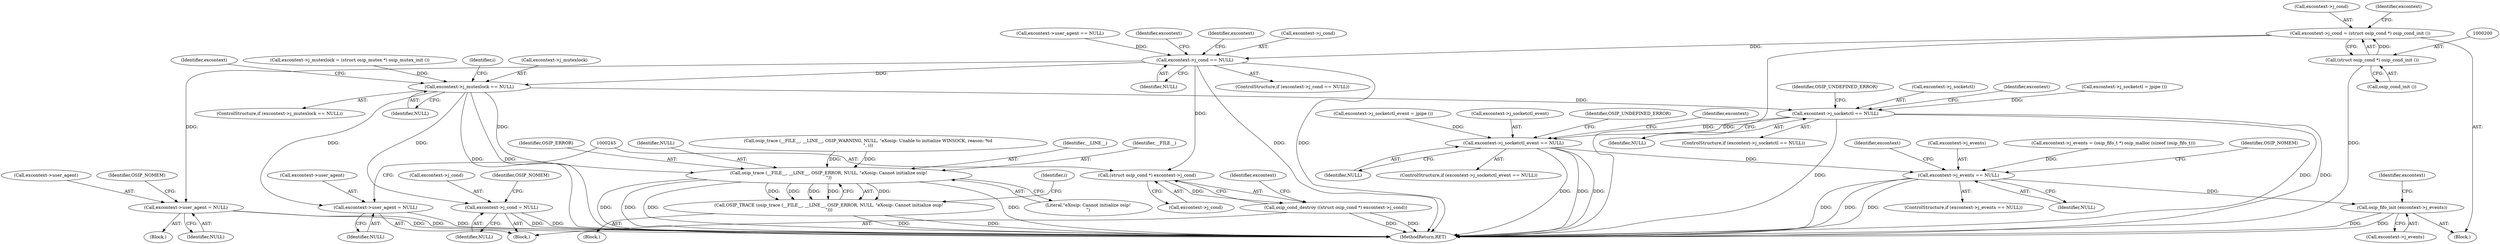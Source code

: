 digraph "0_savannah_2549e421c14aff886629b8482c14af800f411070@pointer" {
"1000195" [label="(Call,excontext->j_cond = (struct osip_cond *) osip_cond_init ())"];
"1000199" [label="(Call,(struct osip_cond *) osip_cond_init ())"];
"1000203" [label="(Call,excontext->j_cond == NULL)"];
"1000213" [label="(Call,excontext->user_agent = NULL)"];
"1000228" [label="(Call,excontext->j_mutexlock == NULL)"];
"1000238" [label="(Call,excontext->user_agent = NULL)"];
"1000249" [label="(Call,excontext->j_cond = NULL)"];
"1000267" [label="(Call,osip_trace (__FILE__, __LINE__, OSIP_ERROR, NULL, \"eXosip: Cannot initialize osip!\n\"))"];
"1000266" [label="(Call,OSIP_TRACE (osip_trace (__FILE__, __LINE__, OSIP_ERROR, NULL, \"eXosip: Cannot initialize osip!\n\")))"];
"1000292" [label="(Call,excontext->j_socketctl == NULL)"];
"1000305" [label="(Call,excontext->j_socketctl_event == NULL)"];
"1000322" [label="(Call,excontext->j_events == NULL)"];
"1000329" [label="(Call,osip_fifo_init (excontext->j_events))"];
"1000244" [label="(Call,(struct osip_cond *) excontext->j_cond)"];
"1000243" [label="(Call,osip_cond_destroy ((struct osip_cond *) excontext->j_cond))"];
"1000292" [label="(Call,excontext->j_socketctl == NULL)"];
"1000242" [label="(Identifier,NULL)"];
"1000236" [label="(Identifier,excontext)"];
"1000326" [label="(Identifier,NULL)"];
"1000250" [label="(Call,excontext->j_cond)"];
"1000196" [label="(Call,excontext->j_cond)"];
"1000330" [label="(Call,excontext->j_events)"];
"1000243" [label="(Call,osip_cond_destroy ((struct osip_cond *) excontext->j_cond))"];
"1000321" [label="(ControlStructure,if (excontext->j_events == NULL))"];
"1000220" [label="(Call,excontext->j_mutexlock = (struct osip_mutex *) osip_mutex_init ())"];
"1000267" [label="(Call,osip_trace (__FILE__, __LINE__, OSIP_ERROR, NULL, \"eXosip: Cannot initialize osip!\n\"))"];
"1000311" [label="(Identifier,OSIP_UNDEFINED_ERROR)"];
"1000314" [label="(Identifier,excontext)"];
"1000246" [label="(Call,excontext->j_cond)"];
"1000257" [label="(Identifier,i)"];
"1000232" [label="(Identifier,NULL)"];
"1000335" [label="(Identifier,excontext)"];
"1000291" [label="(ControlStructure,if (excontext->j_socketctl == NULL))"];
"1000270" [label="(Identifier,OSIP_ERROR)"];
"1000331" [label="(Identifier,excontext)"];
"1000222" [label="(Identifier,excontext)"];
"1000249" [label="(Call,excontext->j_cond = NULL)"];
"1000205" [label="(Identifier,excontext)"];
"1000301" [label="(Identifier,excontext)"];
"1000204" [label="(Call,excontext->j_cond)"];
"1000213" [label="(Call,excontext->user_agent = NULL)"];
"1000323" [label="(Call,excontext->j_events)"];
"1000286" [label="(Call,excontext->j_socketctl = jpipe ())"];
"1000251" [label="(Identifier,excontext)"];
"1000305" [label="(Call,excontext->j_socketctl_event == NULL)"];
"1000161" [label="(Call,excontext->user_agent == NULL)"];
"1000219" [label="(Identifier,OSIP_NOMEM)"];
"1000271" [label="(Identifier,NULL)"];
"1000309" [label="(Identifier,NULL)"];
"1000214" [label="(Call,excontext->user_agent)"];
"1000203" [label="(Call,excontext->j_cond == NULL)"];
"1000298" [label="(Identifier,OSIP_UNDEFINED_ERROR)"];
"1000312" [label="(Call,excontext->j_events = (osip_fifo_t *) osip_malloc (sizeof (osip_fifo_t)))"];
"1000299" [label="(Call,excontext->j_socketctl_event = jpipe ())"];
"1000211" [label="(Identifier,excontext)"];
"1000217" [label="(Identifier,NULL)"];
"1000229" [label="(Call,excontext->j_mutexlock)"];
"1000153" [label="(Call,osip_trace (__FILE__, __LINE__, OSIP_WARNING, NULL, \"eXosip: Unable to initialize WINSOCK, reason: %d\n\", i))"];
"1000266" [label="(Call,OSIP_TRACE (osip_trace (__FILE__, __LINE__, OSIP_ERROR, NULL, \"eXosip: Cannot initialize osip!\n\")))"];
"1000207" [label="(Identifier,NULL)"];
"1000265" [label="(Block,)"];
"1000293" [label="(Call,excontext->j_socketctl)"];
"1000255" [label="(Identifier,OSIP_NOMEM)"];
"1000304" [label="(ControlStructure,if (excontext->j_socketctl_event == NULL))"];
"1000322" [label="(Call,excontext->j_events == NULL)"];
"1000106" [label="(Block,)"];
"1000228" [label="(Call,excontext->j_mutexlock == NULL)"];
"1000202" [label="(ControlStructure,if (excontext->j_cond == NULL))"];
"1000233" [label="(Block,)"];
"1000244" [label="(Call,(struct osip_cond *) excontext->j_cond)"];
"1000269" [label="(Identifier,__LINE__)"];
"1000253" [label="(Identifier,NULL)"];
"1000195" [label="(Call,excontext->j_cond = (struct osip_cond *) osip_cond_init ())"];
"1000329" [label="(Call,osip_fifo_init (excontext->j_events))"];
"1000238" [label="(Call,excontext->user_agent = NULL)"];
"1000201" [label="(Call,osip_cond_init ())"];
"1000272" [label="(Literal,\"eXosip: Cannot initialize osip!\n\")"];
"1000268" [label="(Identifier,__FILE__)"];
"1000306" [label="(Call,excontext->j_socketctl_event)"];
"1000274" [label="(Identifier,i)"];
"1000328" [label="(Identifier,OSIP_NOMEM)"];
"1000208" [label="(Block,)"];
"1000199" [label="(Call,(struct osip_cond *) osip_cond_init ())"];
"1000389" [label="(MethodReturn,RET)"];
"1000239" [label="(Call,excontext->user_agent)"];
"1000227" [label="(ControlStructure,if (excontext->j_mutexlock == NULL))"];
"1000296" [label="(Identifier,NULL)"];
"1000195" -> "1000106"  [label="AST: "];
"1000195" -> "1000199"  [label="CFG: "];
"1000196" -> "1000195"  [label="AST: "];
"1000199" -> "1000195"  [label="AST: "];
"1000205" -> "1000195"  [label="CFG: "];
"1000195" -> "1000389"  [label="DDG: "];
"1000199" -> "1000195"  [label="DDG: "];
"1000195" -> "1000203"  [label="DDG: "];
"1000199" -> "1000201"  [label="CFG: "];
"1000200" -> "1000199"  [label="AST: "];
"1000201" -> "1000199"  [label="AST: "];
"1000199" -> "1000389"  [label="DDG: "];
"1000203" -> "1000202"  [label="AST: "];
"1000203" -> "1000207"  [label="CFG: "];
"1000204" -> "1000203"  [label="AST: "];
"1000207" -> "1000203"  [label="AST: "];
"1000211" -> "1000203"  [label="CFG: "];
"1000222" -> "1000203"  [label="CFG: "];
"1000203" -> "1000389"  [label="DDG: "];
"1000203" -> "1000389"  [label="DDG: "];
"1000161" -> "1000203"  [label="DDG: "];
"1000203" -> "1000213"  [label="DDG: "];
"1000203" -> "1000228"  [label="DDG: "];
"1000203" -> "1000244"  [label="DDG: "];
"1000213" -> "1000208"  [label="AST: "];
"1000213" -> "1000217"  [label="CFG: "];
"1000214" -> "1000213"  [label="AST: "];
"1000217" -> "1000213"  [label="AST: "];
"1000219" -> "1000213"  [label="CFG: "];
"1000213" -> "1000389"  [label="DDG: "];
"1000213" -> "1000389"  [label="DDG: "];
"1000228" -> "1000227"  [label="AST: "];
"1000228" -> "1000232"  [label="CFG: "];
"1000229" -> "1000228"  [label="AST: "];
"1000232" -> "1000228"  [label="AST: "];
"1000236" -> "1000228"  [label="CFG: "];
"1000257" -> "1000228"  [label="CFG: "];
"1000228" -> "1000389"  [label="DDG: "];
"1000228" -> "1000389"  [label="DDG: "];
"1000220" -> "1000228"  [label="DDG: "];
"1000228" -> "1000238"  [label="DDG: "];
"1000228" -> "1000249"  [label="DDG: "];
"1000228" -> "1000267"  [label="DDG: "];
"1000228" -> "1000292"  [label="DDG: "];
"1000238" -> "1000233"  [label="AST: "];
"1000238" -> "1000242"  [label="CFG: "];
"1000239" -> "1000238"  [label="AST: "];
"1000242" -> "1000238"  [label="AST: "];
"1000245" -> "1000238"  [label="CFG: "];
"1000238" -> "1000389"  [label="DDG: "];
"1000249" -> "1000233"  [label="AST: "];
"1000249" -> "1000253"  [label="CFG: "];
"1000250" -> "1000249"  [label="AST: "];
"1000253" -> "1000249"  [label="AST: "];
"1000255" -> "1000249"  [label="CFG: "];
"1000249" -> "1000389"  [label="DDG: "];
"1000249" -> "1000389"  [label="DDG: "];
"1000267" -> "1000266"  [label="AST: "];
"1000267" -> "1000272"  [label="CFG: "];
"1000268" -> "1000267"  [label="AST: "];
"1000269" -> "1000267"  [label="AST: "];
"1000270" -> "1000267"  [label="AST: "];
"1000271" -> "1000267"  [label="AST: "];
"1000272" -> "1000267"  [label="AST: "];
"1000266" -> "1000267"  [label="CFG: "];
"1000267" -> "1000389"  [label="DDG: "];
"1000267" -> "1000389"  [label="DDG: "];
"1000267" -> "1000389"  [label="DDG: "];
"1000267" -> "1000389"  [label="DDG: "];
"1000267" -> "1000266"  [label="DDG: "];
"1000267" -> "1000266"  [label="DDG: "];
"1000267" -> "1000266"  [label="DDG: "];
"1000267" -> "1000266"  [label="DDG: "];
"1000267" -> "1000266"  [label="DDG: "];
"1000153" -> "1000267"  [label="DDG: "];
"1000153" -> "1000267"  [label="DDG: "];
"1000266" -> "1000265"  [label="AST: "];
"1000274" -> "1000266"  [label="CFG: "];
"1000266" -> "1000389"  [label="DDG: "];
"1000266" -> "1000389"  [label="DDG: "];
"1000292" -> "1000291"  [label="AST: "];
"1000292" -> "1000296"  [label="CFG: "];
"1000293" -> "1000292"  [label="AST: "];
"1000296" -> "1000292"  [label="AST: "];
"1000298" -> "1000292"  [label="CFG: "];
"1000301" -> "1000292"  [label="CFG: "];
"1000292" -> "1000389"  [label="DDG: "];
"1000292" -> "1000389"  [label="DDG: "];
"1000292" -> "1000389"  [label="DDG: "];
"1000286" -> "1000292"  [label="DDG: "];
"1000292" -> "1000305"  [label="DDG: "];
"1000305" -> "1000304"  [label="AST: "];
"1000305" -> "1000309"  [label="CFG: "];
"1000306" -> "1000305"  [label="AST: "];
"1000309" -> "1000305"  [label="AST: "];
"1000311" -> "1000305"  [label="CFG: "];
"1000314" -> "1000305"  [label="CFG: "];
"1000305" -> "1000389"  [label="DDG: "];
"1000305" -> "1000389"  [label="DDG: "];
"1000305" -> "1000389"  [label="DDG: "];
"1000299" -> "1000305"  [label="DDG: "];
"1000305" -> "1000322"  [label="DDG: "];
"1000322" -> "1000321"  [label="AST: "];
"1000322" -> "1000326"  [label="CFG: "];
"1000323" -> "1000322"  [label="AST: "];
"1000326" -> "1000322"  [label="AST: "];
"1000328" -> "1000322"  [label="CFG: "];
"1000331" -> "1000322"  [label="CFG: "];
"1000322" -> "1000389"  [label="DDG: "];
"1000322" -> "1000389"  [label="DDG: "];
"1000322" -> "1000389"  [label="DDG: "];
"1000312" -> "1000322"  [label="DDG: "];
"1000322" -> "1000329"  [label="DDG: "];
"1000329" -> "1000106"  [label="AST: "];
"1000329" -> "1000330"  [label="CFG: "];
"1000330" -> "1000329"  [label="AST: "];
"1000335" -> "1000329"  [label="CFG: "];
"1000329" -> "1000389"  [label="DDG: "];
"1000329" -> "1000389"  [label="DDG: "];
"1000244" -> "1000243"  [label="AST: "];
"1000244" -> "1000246"  [label="CFG: "];
"1000245" -> "1000244"  [label="AST: "];
"1000246" -> "1000244"  [label="AST: "];
"1000243" -> "1000244"  [label="CFG: "];
"1000244" -> "1000243"  [label="DDG: "];
"1000243" -> "1000233"  [label="AST: "];
"1000251" -> "1000243"  [label="CFG: "];
"1000243" -> "1000389"  [label="DDG: "];
"1000243" -> "1000389"  [label="DDG: "];
}
